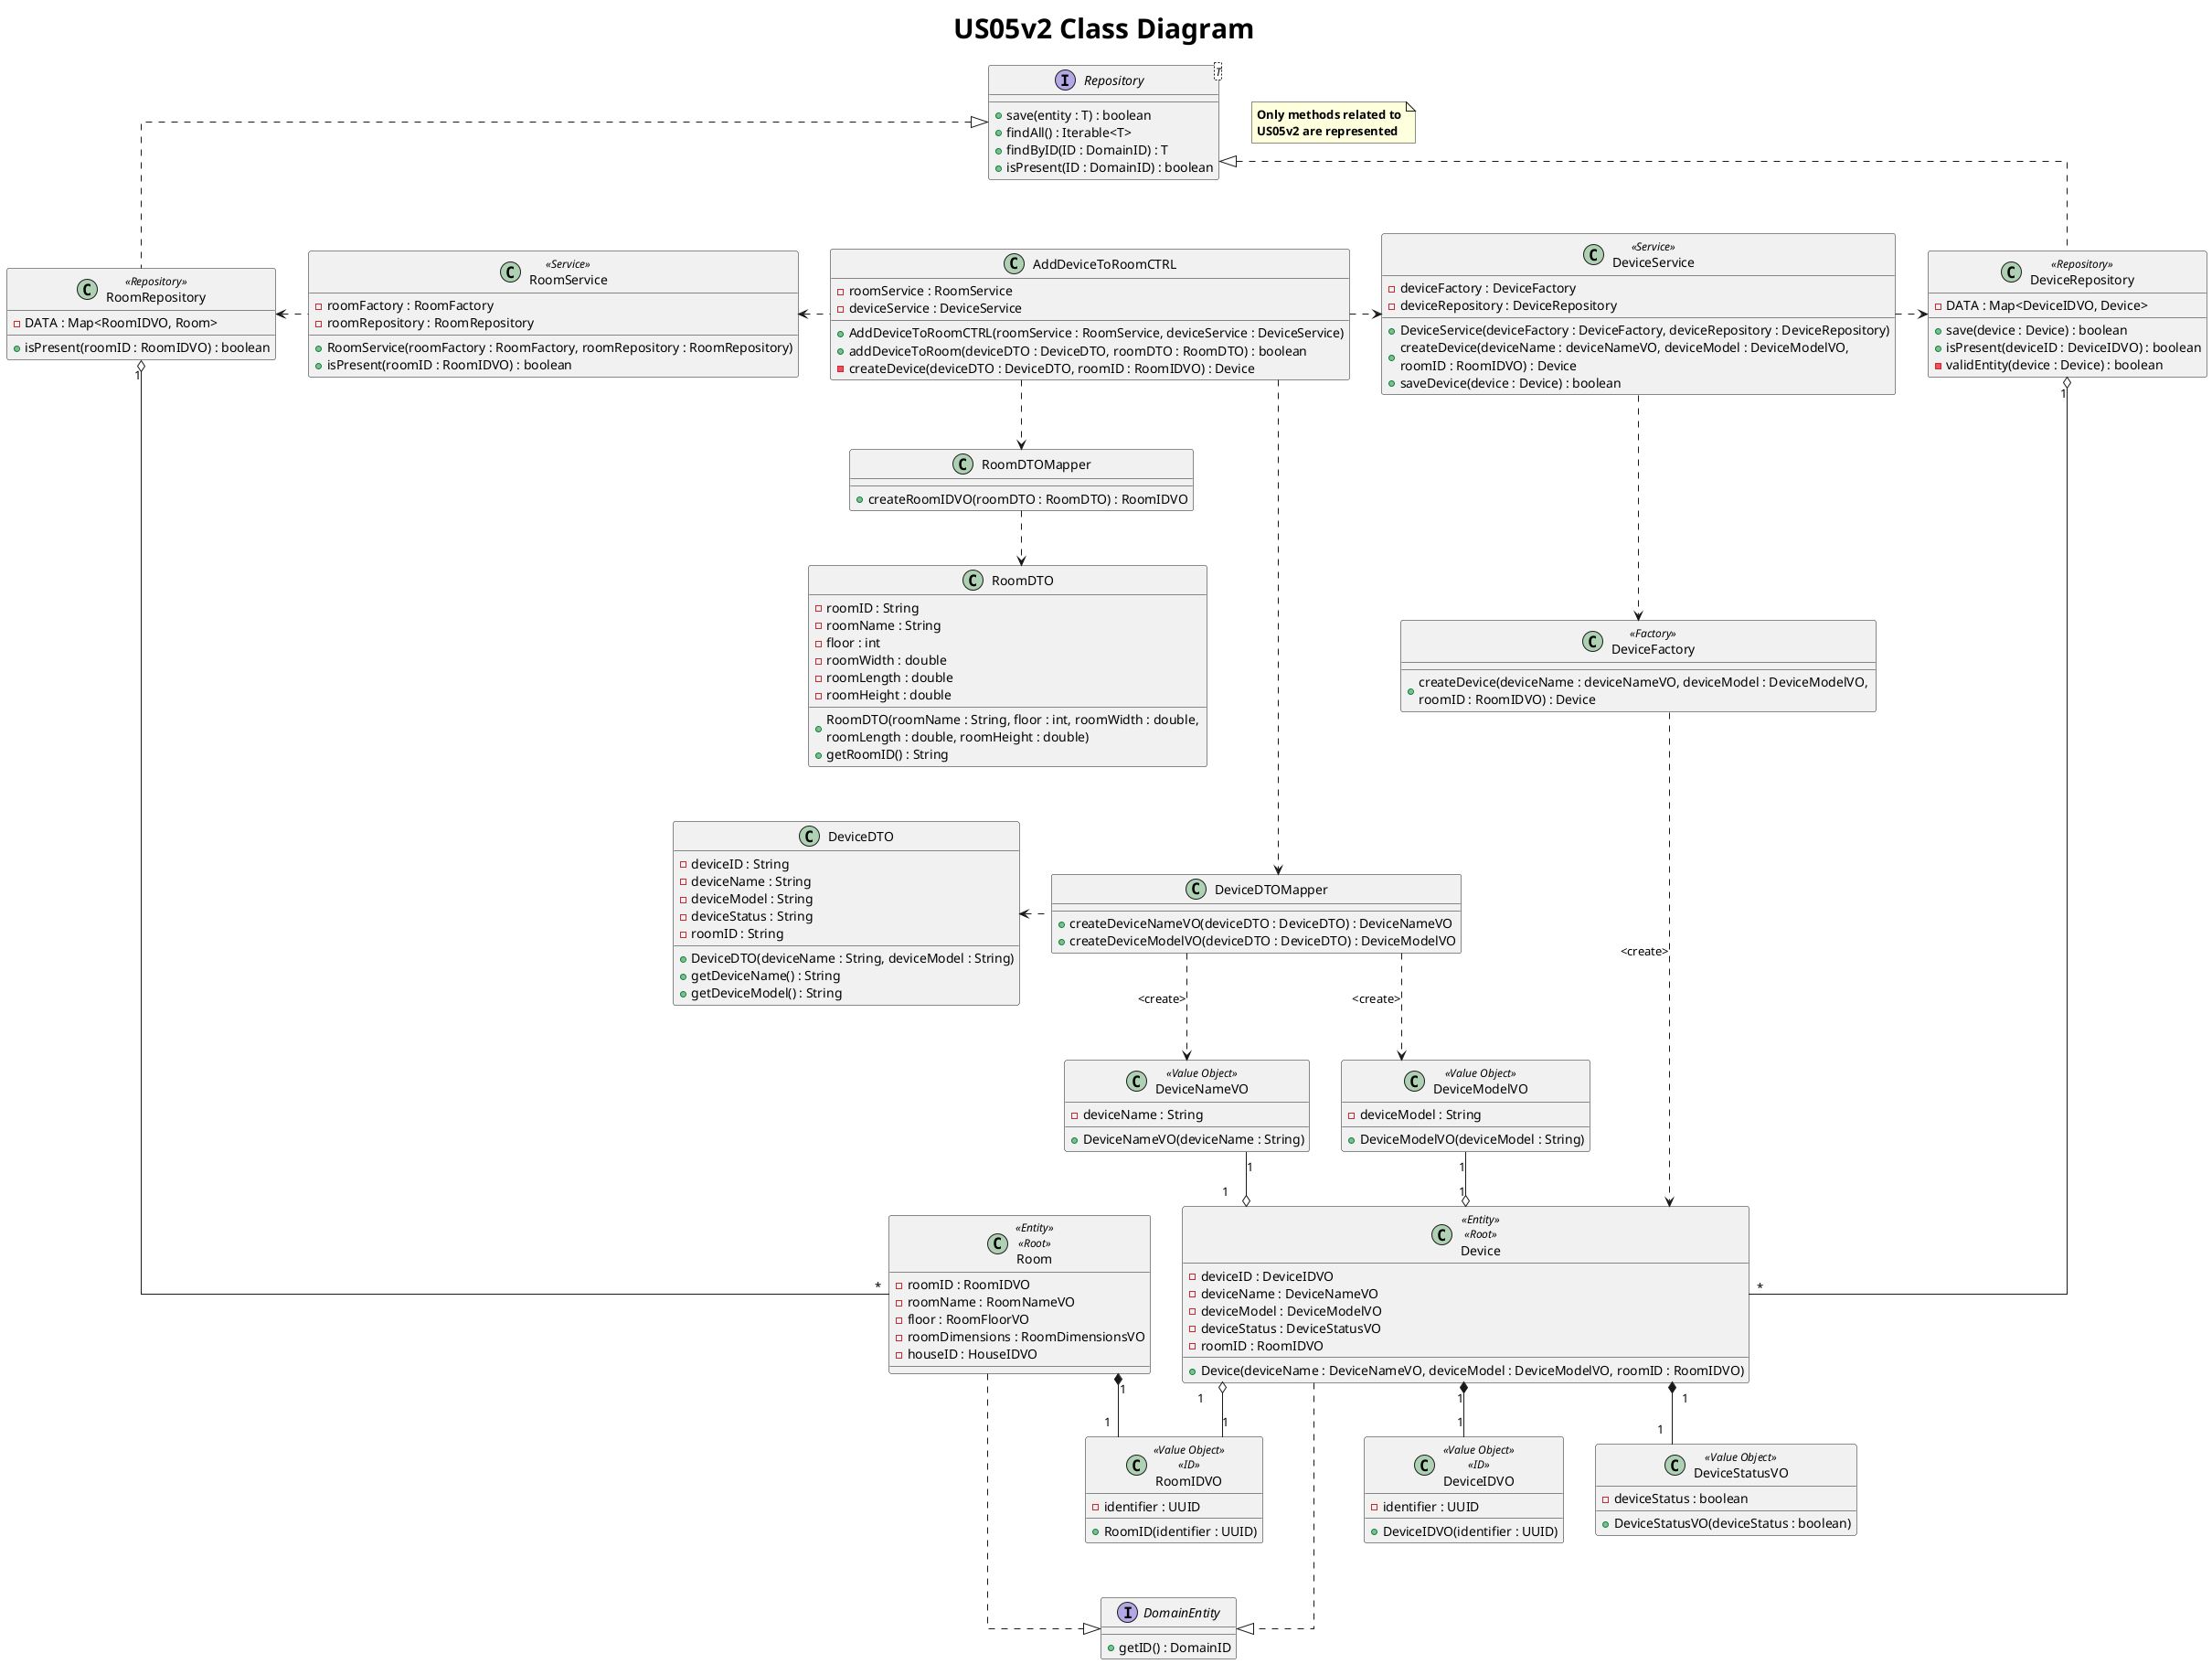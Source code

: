@startuml

title <size: 30> US05v2 Class Diagram

note "<b>Only methods related to\n<b>US05v2 are represented" as N1

skinparam linetype ortho

class AddDeviceToRoomCTRL{
    - roomService : RoomService
    - deviceService : DeviceService

    + AddDeviceToRoomCTRL(roomService : RoomService, deviceService : DeviceService)
    + addDeviceToRoom(deviceDTO : DeviceDTO, roomDTO : RoomDTO) : boolean
    - createDevice(deviceDTO : DeviceDTO, roomID : RoomIDVO) : Device
}

class RoomService <<Service>>{
    - roomFactory : RoomFactory
    - roomRepository : RoomRepository

    + RoomService(roomFactory : RoomFactory, roomRepository : RoomRepository)
    + isPresent(roomID : RoomIDVO) : boolean
}

class RoomRepository <<Repository>>{
    - DATA : Map<RoomIDVO, Room>

    + isPresent(roomID : RoomIDVO) : boolean
}


class RoomDTOMapper{
    + createRoomIDVO(roomDTO : RoomDTO) : RoomIDVO
}


class RoomDTO{
    - roomID : String
    - roomName : String
    - floor : int
    - roomWidth : double
    - roomLength : double
    - roomHeight : double

    + RoomDTO(roomName : String, floor : int, roomWidth : double, \nroomLength : double, roomHeight : double)
    + getRoomID() : String
}



class Room <<Entity>> <<Root>>{
    - roomID : RoomIDVO
    - roomName : RoomNameVO
    - floor : RoomFloorVO
    - roomDimensions : RoomDimensionsVO
    - houseID : HouseIDVO
}

class DeviceService <<Service>>{
    - deviceFactory : DeviceFactory
    - deviceRepository : DeviceRepository

    + DeviceService(deviceFactory : DeviceFactory, deviceRepository : DeviceRepository)
    + createDevice(deviceName : deviceNameVO, deviceModel : DeviceModelVO, \nroomID : RoomIDVO) : Device
    + saveDevice(device : Device) : boolean
}

class DeviceFactory <<Factory>>{
    + createDevice(deviceName : deviceNameVO, deviceModel : DeviceModelVO, \nroomID : RoomIDVO) : Device
}

class RoomIDVO <<Value Object>><<ID>>{
    - identifier : UUID
    + RoomID(identifier : UUID)
}

class DeviceDTOMapper{
    + createDeviceNameVO(deviceDTO : DeviceDTO) : DeviceNameVO
    + createDeviceModelVO(deviceDTO : DeviceDTO) : DeviceModelVO
}

class DeviceDTO{
    - deviceID : String
    - deviceName : String
    - deviceModel : String
    - deviceStatus : String
    - roomID : String

    + DeviceDTO(deviceName : String, deviceModel : String)
    + getDeviceName() : String
    + getDeviceModel() : String
}

class DeviceIDVO <<Value Object>><<ID>>{
    - identifier : UUID

    + DeviceIDVO(identifier : UUID)
}

class DeviceNameVO <<Value Object>>{
    - deviceName : String

    + DeviceNameVO(deviceName : String)
}

class DeviceModelVO <<Value Object>>{
    - deviceModel : String

    + DeviceModelVO(deviceModel : String)
}

class DeviceStatusVO <<Value Object>>{
    - deviceStatus : boolean
    + DeviceStatusVO(deviceStatus : boolean)
}


class Device <<Entity>> <<Root>>{
    - deviceID : DeviceIDVO
    - deviceName : DeviceNameVO
    - deviceModel : DeviceModelVO
    - deviceStatus : DeviceStatusVO
    - roomID : RoomIDVO

    + Device(deviceName : DeviceNameVO, deviceModel : DeviceModelVO, roomID : RoomIDVO)
}

class DeviceRepository <<Repository>>{
     - DATA : Map<DeviceIDVO, Device>

     + save(device : Device) : boolean
     + isPresent(deviceID : DeviceIDVO) : boolean
     - validEntity(device : Device) : boolean
}

interface Repository<T> {
    + save(entity : T) : boolean
    + findAll() : Iterable<T>
    + findByID(ID : DomainID) : T
    + isPresent(ID : DomainID) : boolean
}


'interface DomainID {
'    + getID() : String
'}


interface DomainEntity {
    + getID() : DomainID
}


AddDeviceToRoomCTRL ..> RoomDTOMapper
AddDeviceToRoomCTRL ....> DeviceDTOMapper
DeviceDTOMapper .left.> DeviceDTO
AddDeviceToRoomCTRL ..left> RoomService
AddDeviceToRoomCTRL ..right> DeviceService
RoomDTOMapper .down.> RoomDTO
/'missing relationship between RoomMapper and RoomID?'/

RoomService ..left> RoomRepository
DeviceService ..right> DeviceRepository
DeviceService ..> DeviceFactory
DeviceDTOMapper ..> DeviceNameVO : <create>
DeviceDTOMapper ..> DeviceModelVO : <create>
DeviceFactory ..> Device : <create>


Device "1" o-- "1" RoomIDVO
Room "1" *-- "1" RoomIDVO
Device "1" o-up- "1" DeviceNameVO
Device "1" o-left- "1" DeviceModelVO
Device "1" *-- "1" DeviceIDVO
Device "1" *-- "1" DeviceStatusVO

Repository <|.. RoomRepository
Repository <|.. DeviceRepository
DeviceRepository "1" o-- "*" Device
RoomRepository "1" o--- "*" Room

Room ...|> DomainEntity
Device ...|> DomainEntity
'DomainID <|.. RoomIDVO
'DomainID <|.up. DeviceIDVO


@enduml
